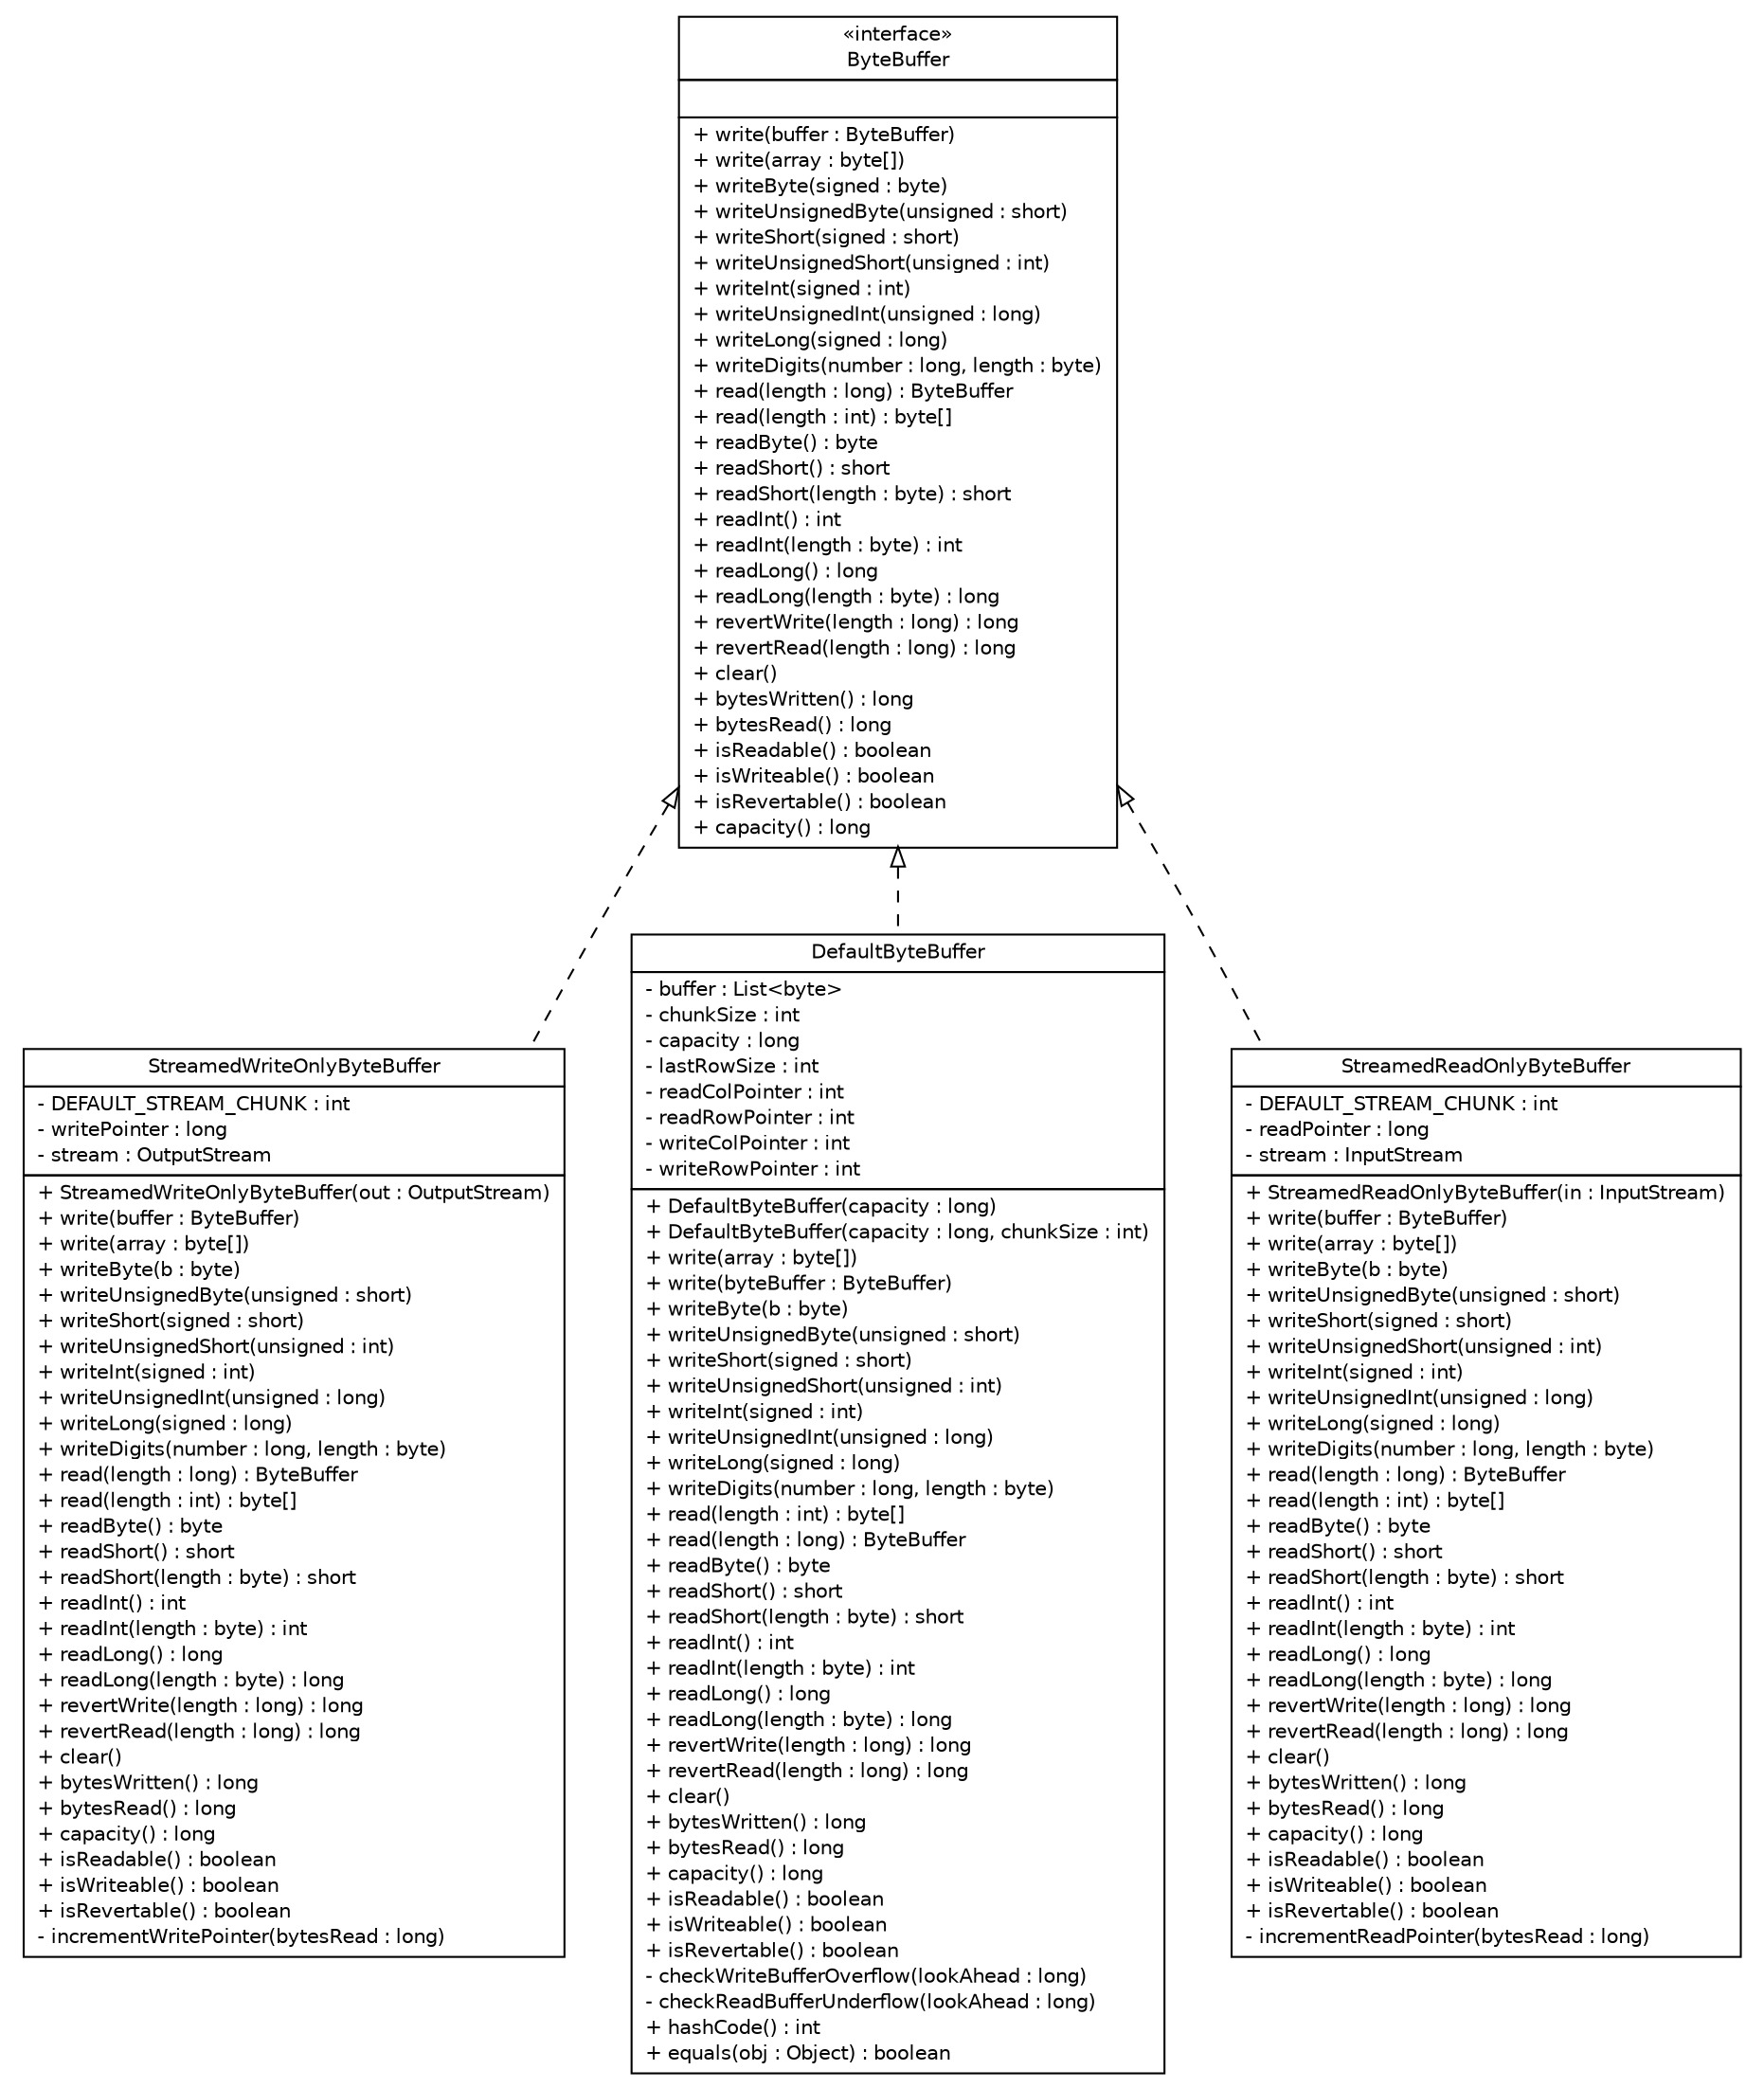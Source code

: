 #!/usr/local/bin/dot
#
# Class diagram 
# Generated by UMLGraph version R5_6 (http://www.umlgraph.org/)
#

digraph G {
	edge [fontname="Helvetica",fontsize=10,labelfontname="Helvetica",labelfontsize=10];
	node [fontname="Helvetica",fontsize=10,shape=plaintext];
	nodesep=0.25;
	ranksep=0.5;
	// de.hsbremen.tc.tnc.message.util.StreamedWriteOnlyByteBuffer
	c5246 [label=<<table title="de.hsbremen.tc.tnc.message.util.StreamedWriteOnlyByteBuffer" border="0" cellborder="1" cellspacing="0" cellpadding="2" port="p" href="./StreamedWriteOnlyByteBuffer.html">
		<tr><td><table border="0" cellspacing="0" cellpadding="1">
<tr><td align="center" balign="center"> StreamedWriteOnlyByteBuffer </td></tr>
		</table></td></tr>
		<tr><td><table border="0" cellspacing="0" cellpadding="1">
<tr><td align="left" balign="left"> - DEFAULT_STREAM_CHUNK : int </td></tr>
<tr><td align="left" balign="left"> - writePointer : long </td></tr>
<tr><td align="left" balign="left"> - stream : OutputStream </td></tr>
		</table></td></tr>
		<tr><td><table border="0" cellspacing="0" cellpadding="1">
<tr><td align="left" balign="left"> + StreamedWriteOnlyByteBuffer(out : OutputStream) </td></tr>
<tr><td align="left" balign="left"> + write(buffer : ByteBuffer) </td></tr>
<tr><td align="left" balign="left"> + write(array : byte[]) </td></tr>
<tr><td align="left" balign="left"> + writeByte(b : byte) </td></tr>
<tr><td align="left" balign="left"> + writeUnsignedByte(unsigned : short) </td></tr>
<tr><td align="left" balign="left"> + writeShort(signed : short) </td></tr>
<tr><td align="left" balign="left"> + writeUnsignedShort(unsigned : int) </td></tr>
<tr><td align="left" balign="left"> + writeInt(signed : int) </td></tr>
<tr><td align="left" balign="left"> + writeUnsignedInt(unsigned : long) </td></tr>
<tr><td align="left" balign="left"> + writeLong(signed : long) </td></tr>
<tr><td align="left" balign="left"> + writeDigits(number : long, length : byte) </td></tr>
<tr><td align="left" balign="left"> + read(length : long) : ByteBuffer </td></tr>
<tr><td align="left" balign="left"> + read(length : int) : byte[] </td></tr>
<tr><td align="left" balign="left"> + readByte() : byte </td></tr>
<tr><td align="left" balign="left"> + readShort() : short </td></tr>
<tr><td align="left" balign="left"> + readShort(length : byte) : short </td></tr>
<tr><td align="left" balign="left"> + readInt() : int </td></tr>
<tr><td align="left" balign="left"> + readInt(length : byte) : int </td></tr>
<tr><td align="left" balign="left"> + readLong() : long </td></tr>
<tr><td align="left" balign="left"> + readLong(length : byte) : long </td></tr>
<tr><td align="left" balign="left"> + revertWrite(length : long) : long </td></tr>
<tr><td align="left" balign="left"> + revertRead(length : long) : long </td></tr>
<tr><td align="left" balign="left"> + clear() </td></tr>
<tr><td align="left" balign="left"> + bytesWritten() : long </td></tr>
<tr><td align="left" balign="left"> + bytesRead() : long </td></tr>
<tr><td align="left" balign="left"> + capacity() : long </td></tr>
<tr><td align="left" balign="left"> + isReadable() : boolean </td></tr>
<tr><td align="left" balign="left"> + isWriteable() : boolean </td></tr>
<tr><td align="left" balign="left"> + isRevertable() : boolean </td></tr>
<tr><td align="left" balign="left"> - incrementWritePointer(bytesRead : long) </td></tr>
		</table></td></tr>
		</table>>, URL="./StreamedWriteOnlyByteBuffer.html", fontname="Helvetica", fontcolor="black", fontsize=10.0];
	// de.hsbremen.tc.tnc.message.util.ByteBuffer
	c5247 [label=<<table title="de.hsbremen.tc.tnc.message.util.ByteBuffer" border="0" cellborder="1" cellspacing="0" cellpadding="2" port="p" href="./ByteBuffer.html">
		<tr><td><table border="0" cellspacing="0" cellpadding="1">
<tr><td align="center" balign="center"> &#171;interface&#187; </td></tr>
<tr><td align="center" balign="center"> ByteBuffer </td></tr>
		</table></td></tr>
		<tr><td><table border="0" cellspacing="0" cellpadding="1">
<tr><td align="left" balign="left">  </td></tr>
		</table></td></tr>
		<tr><td><table border="0" cellspacing="0" cellpadding="1">
<tr><td align="left" balign="left"> + write(buffer : ByteBuffer) </td></tr>
<tr><td align="left" balign="left"> + write(array : byte[]) </td></tr>
<tr><td align="left" balign="left"> + writeByte(signed : byte) </td></tr>
<tr><td align="left" balign="left"> + writeUnsignedByte(unsigned : short) </td></tr>
<tr><td align="left" balign="left"> + writeShort(signed : short) </td></tr>
<tr><td align="left" balign="left"> + writeUnsignedShort(unsigned : int) </td></tr>
<tr><td align="left" balign="left"> + writeInt(signed : int) </td></tr>
<tr><td align="left" balign="left"> + writeUnsignedInt(unsigned : long) </td></tr>
<tr><td align="left" balign="left"> + writeLong(signed : long) </td></tr>
<tr><td align="left" balign="left"> + writeDigits(number : long, length : byte) </td></tr>
<tr><td align="left" balign="left"> + read(length : long) : ByteBuffer </td></tr>
<tr><td align="left" balign="left"> + read(length : int) : byte[] </td></tr>
<tr><td align="left" balign="left"> + readByte() : byte </td></tr>
<tr><td align="left" balign="left"> + readShort() : short </td></tr>
<tr><td align="left" balign="left"> + readShort(length : byte) : short </td></tr>
<tr><td align="left" balign="left"> + readInt() : int </td></tr>
<tr><td align="left" balign="left"> + readInt(length : byte) : int </td></tr>
<tr><td align="left" balign="left"> + readLong() : long </td></tr>
<tr><td align="left" balign="left"> + readLong(length : byte) : long </td></tr>
<tr><td align="left" balign="left"> + revertWrite(length : long) : long </td></tr>
<tr><td align="left" balign="left"> + revertRead(length : long) : long </td></tr>
<tr><td align="left" balign="left"> + clear() </td></tr>
<tr><td align="left" balign="left"> + bytesWritten() : long </td></tr>
<tr><td align="left" balign="left"> + bytesRead() : long </td></tr>
<tr><td align="left" balign="left"> + isReadable() : boolean </td></tr>
<tr><td align="left" balign="left"> + isWriteable() : boolean </td></tr>
<tr><td align="left" balign="left"> + isRevertable() : boolean </td></tr>
<tr><td align="left" balign="left"> + capacity() : long </td></tr>
		</table></td></tr>
		</table>>, URL="./ByteBuffer.html", fontname="Helvetica", fontcolor="black", fontsize=10.0];
	// de.hsbremen.tc.tnc.message.util.DefaultByteBuffer
	c5248 [label=<<table title="de.hsbremen.tc.tnc.message.util.DefaultByteBuffer" border="0" cellborder="1" cellspacing="0" cellpadding="2" port="p" href="./DefaultByteBuffer.html">
		<tr><td><table border="0" cellspacing="0" cellpadding="1">
<tr><td align="center" balign="center"> DefaultByteBuffer </td></tr>
		</table></td></tr>
		<tr><td><table border="0" cellspacing="0" cellpadding="1">
<tr><td align="left" balign="left"> - buffer : List&lt;byte&gt; </td></tr>
<tr><td align="left" balign="left"> - chunkSize : int </td></tr>
<tr><td align="left" balign="left"> - capacity : long </td></tr>
<tr><td align="left" balign="left"> - lastRowSize : int </td></tr>
<tr><td align="left" balign="left"> - readColPointer : int </td></tr>
<tr><td align="left" balign="left"> - readRowPointer : int </td></tr>
<tr><td align="left" balign="left"> - writeColPointer : int </td></tr>
<tr><td align="left" balign="left"> - writeRowPointer : int </td></tr>
		</table></td></tr>
		<tr><td><table border="0" cellspacing="0" cellpadding="1">
<tr><td align="left" balign="left"> + DefaultByteBuffer(capacity : long) </td></tr>
<tr><td align="left" balign="left"> + DefaultByteBuffer(capacity : long, chunkSize : int) </td></tr>
<tr><td align="left" balign="left"> + write(array : byte[]) </td></tr>
<tr><td align="left" balign="left"> + write(byteBuffer : ByteBuffer) </td></tr>
<tr><td align="left" balign="left"> + writeByte(b : byte) </td></tr>
<tr><td align="left" balign="left"> + writeUnsignedByte(unsigned : short) </td></tr>
<tr><td align="left" balign="left"> + writeShort(signed : short) </td></tr>
<tr><td align="left" balign="left"> + writeUnsignedShort(unsigned : int) </td></tr>
<tr><td align="left" balign="left"> + writeInt(signed : int) </td></tr>
<tr><td align="left" balign="left"> + writeUnsignedInt(unsigned : long) </td></tr>
<tr><td align="left" balign="left"> + writeLong(signed : long) </td></tr>
<tr><td align="left" balign="left"> + writeDigits(number : long, length : byte) </td></tr>
<tr><td align="left" balign="left"> + read(length : int) : byte[] </td></tr>
<tr><td align="left" balign="left"> + read(length : long) : ByteBuffer </td></tr>
<tr><td align="left" balign="left"> + readByte() : byte </td></tr>
<tr><td align="left" balign="left"> + readShort() : short </td></tr>
<tr><td align="left" balign="left"> + readShort(length : byte) : short </td></tr>
<tr><td align="left" balign="left"> + readInt() : int </td></tr>
<tr><td align="left" balign="left"> + readInt(length : byte) : int </td></tr>
<tr><td align="left" balign="left"> + readLong() : long </td></tr>
<tr><td align="left" balign="left"> + readLong(length : byte) : long </td></tr>
<tr><td align="left" balign="left"> + revertWrite(length : long) : long </td></tr>
<tr><td align="left" balign="left"> + revertRead(length : long) : long </td></tr>
<tr><td align="left" balign="left"> + clear() </td></tr>
<tr><td align="left" balign="left"> + bytesWritten() : long </td></tr>
<tr><td align="left" balign="left"> + bytesRead() : long </td></tr>
<tr><td align="left" balign="left"> + capacity() : long </td></tr>
<tr><td align="left" balign="left"> + isReadable() : boolean </td></tr>
<tr><td align="left" balign="left"> + isWriteable() : boolean </td></tr>
<tr><td align="left" balign="left"> + isRevertable() : boolean </td></tr>
<tr><td align="left" balign="left"> - checkWriteBufferOverflow(lookAhead : long) </td></tr>
<tr><td align="left" balign="left"> - checkReadBufferUnderflow(lookAhead : long) </td></tr>
<tr><td align="left" balign="left"> + hashCode() : int </td></tr>
<tr><td align="left" balign="left"> + equals(obj : Object) : boolean </td></tr>
		</table></td></tr>
		</table>>, URL="./DefaultByteBuffer.html", fontname="Helvetica", fontcolor="black", fontsize=10.0];
	// de.hsbremen.tc.tnc.message.util.StreamedReadOnlyByteBuffer
	c5249 [label=<<table title="de.hsbremen.tc.tnc.message.util.StreamedReadOnlyByteBuffer" border="0" cellborder="1" cellspacing="0" cellpadding="2" port="p" href="./StreamedReadOnlyByteBuffer.html">
		<tr><td><table border="0" cellspacing="0" cellpadding="1">
<tr><td align="center" balign="center"> StreamedReadOnlyByteBuffer </td></tr>
		</table></td></tr>
		<tr><td><table border="0" cellspacing="0" cellpadding="1">
<tr><td align="left" balign="left"> - DEFAULT_STREAM_CHUNK : int </td></tr>
<tr><td align="left" balign="left"> - readPointer : long </td></tr>
<tr><td align="left" balign="left"> - stream : InputStream </td></tr>
		</table></td></tr>
		<tr><td><table border="0" cellspacing="0" cellpadding="1">
<tr><td align="left" balign="left"> + StreamedReadOnlyByteBuffer(in : InputStream) </td></tr>
<tr><td align="left" balign="left"> + write(buffer : ByteBuffer) </td></tr>
<tr><td align="left" balign="left"> + write(array : byte[]) </td></tr>
<tr><td align="left" balign="left"> + writeByte(b : byte) </td></tr>
<tr><td align="left" balign="left"> + writeUnsignedByte(unsigned : short) </td></tr>
<tr><td align="left" balign="left"> + writeShort(signed : short) </td></tr>
<tr><td align="left" balign="left"> + writeUnsignedShort(unsigned : int) </td></tr>
<tr><td align="left" balign="left"> + writeInt(signed : int) </td></tr>
<tr><td align="left" balign="left"> + writeUnsignedInt(unsigned : long) </td></tr>
<tr><td align="left" balign="left"> + writeLong(signed : long) </td></tr>
<tr><td align="left" balign="left"> + writeDigits(number : long, length : byte) </td></tr>
<tr><td align="left" balign="left"> + read(length : long) : ByteBuffer </td></tr>
<tr><td align="left" balign="left"> + read(length : int) : byte[] </td></tr>
<tr><td align="left" balign="left"> + readByte() : byte </td></tr>
<tr><td align="left" balign="left"> + readShort() : short </td></tr>
<tr><td align="left" balign="left"> + readShort(length : byte) : short </td></tr>
<tr><td align="left" balign="left"> + readInt() : int </td></tr>
<tr><td align="left" balign="left"> + readInt(length : byte) : int </td></tr>
<tr><td align="left" balign="left"> + readLong() : long </td></tr>
<tr><td align="left" balign="left"> + readLong(length : byte) : long </td></tr>
<tr><td align="left" balign="left"> + revertWrite(length : long) : long </td></tr>
<tr><td align="left" balign="left"> + revertRead(length : long) : long </td></tr>
<tr><td align="left" balign="left"> + clear() </td></tr>
<tr><td align="left" balign="left"> + bytesWritten() : long </td></tr>
<tr><td align="left" balign="left"> + bytesRead() : long </td></tr>
<tr><td align="left" balign="left"> + capacity() : long </td></tr>
<tr><td align="left" balign="left"> + isReadable() : boolean </td></tr>
<tr><td align="left" balign="left"> + isWriteable() : boolean </td></tr>
<tr><td align="left" balign="left"> + isRevertable() : boolean </td></tr>
<tr><td align="left" balign="left"> - incrementReadPointer(bytesRead : long) </td></tr>
		</table></td></tr>
		</table>>, URL="./StreamedReadOnlyByteBuffer.html", fontname="Helvetica", fontcolor="black", fontsize=10.0];
	//de.hsbremen.tc.tnc.message.util.StreamedWriteOnlyByteBuffer implements de.hsbremen.tc.tnc.message.util.ByteBuffer
	c5247:p -> c5246:p [dir=back,arrowtail=empty,style=dashed];
	//de.hsbremen.tc.tnc.message.util.DefaultByteBuffer implements de.hsbremen.tc.tnc.message.util.ByteBuffer
	c5247:p -> c5248:p [dir=back,arrowtail=empty,style=dashed];
	//de.hsbremen.tc.tnc.message.util.StreamedReadOnlyByteBuffer implements de.hsbremen.tc.tnc.message.util.ByteBuffer
	c5247:p -> c5249:p [dir=back,arrowtail=empty,style=dashed];
}

